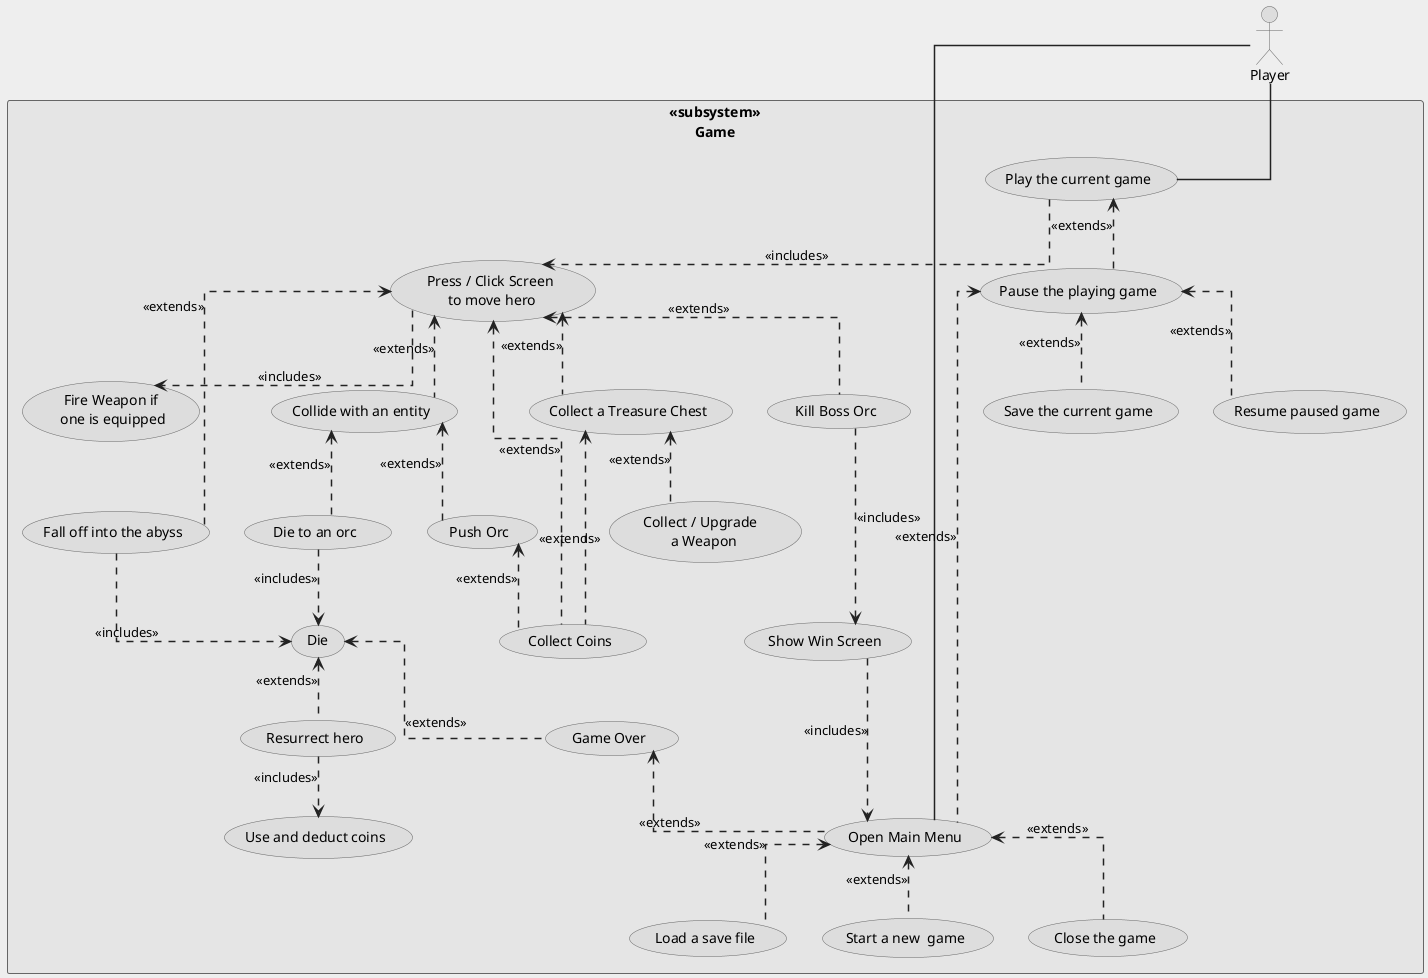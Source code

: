 @startuml

skinparam packageStyle rectangle
skinparam linetype ortho

:Player: as pl

skinparam BackgroundColor #EEE

skinparam rectangle {
    BackgroundColor #E5E5E5
    BorderColor #666
}

skinparam arrowColor #222
skinparam arrowThickness 1.5

skinparam usecase {
    BackgroundColor #DDD
    BorderColor #666
}

skinparam actor {
    BorderColor #666
    BackgroundColor #DDD
}

rectangle <<subsystem>>\nGame {
    (Press / Click Screen\n to move hero) as press
    (Load a save file) as load
    (Save the current game) as save
    (Pause the playing game) as pause
    (Resume paused game) as resume
    (Resurrect hero) as resurrect
    (Use and deduct coins) as use_coins
    (Start a new  game) as start
    (Close the game) as exit
    (Open Main Menu) as initialise
    (Play the current game) as play
    (Collect a Treasure Chest) as collect
    (Collect Coins) as collect_coins
    (Collide with an entity) as collide
    (Die to an orc) as orc
    (Fire Weapon if\n one is equipped) as fire_weapon
    (Push Orc) as push_orc
    (Fall off into the abyss) as fall_off
    (Die) as die
    (Collect / Upgrade \n a Weapon) as collect_weapon
    (Game Over) as game_over
    (Kill Boss Orc) as boss_win
    (Show Win Screen) as win
}

pl -- initialise
initialise <.. start: <<extends>>
initialise <.. load: <<extends>>
initialise <.. exit: <<extends>>

play ..> press: <<includes>>
play <.. pause: <<extends>>
pause <.. resume: <<extends>>
pause <.. save: <<extends>>

press <.. collect: <<extends>>
press <.. collide: <<extends>>
press <.. collect_coins: <<extends>>
press ..> fire_weapon: <<includes>>
die <.. resurrect: <<extends>>
resurrect ..> use_coins: <<includes>>
pause <.. initialise: <<extends>>
collide <.. push_orc: <<extends>>
push_orc <.. collect_coins: <<extends>>
collide <.. orc: <<extends>>
press <.. fall_off: <<extends>>
orc ..> die: <<includes>>
fall_off ..> die: <<includes>>
collect <.. collect_coins: <<extends>>
collect <.. collect_weapon: <<extends>>
die <.. game_over: <<extends>>
game_over <.. initialise: <<extends>>

press <.. boss_win: <<extends>>
boss_win ..> win: <<includes>>
win ..> initialise: <<includes>>
pl -- play

@enduml